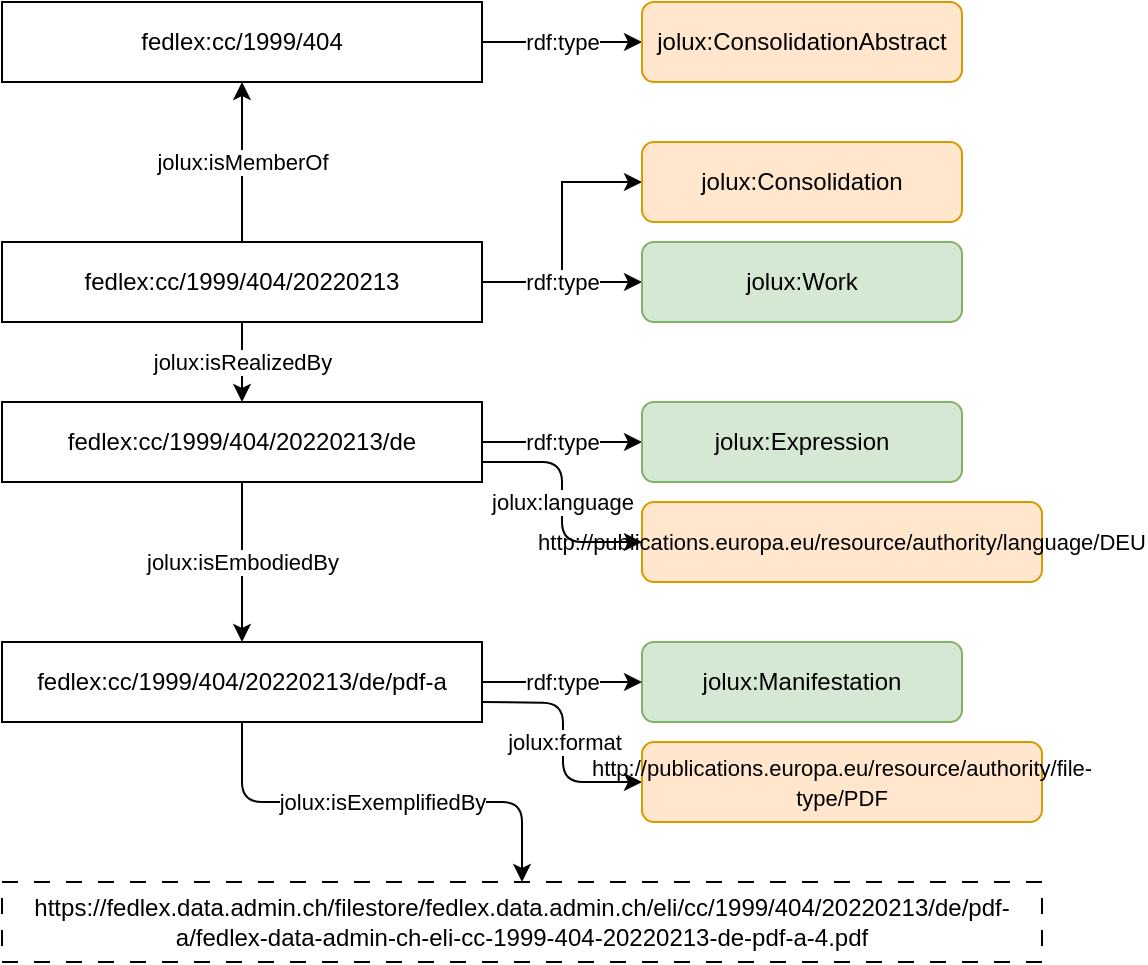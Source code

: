 <mxfile>
    <diagram id="SRrs_ta1pIiSuB_7zpYr" name="Seite-1">
        <mxGraphModel dx="1459" dy="581" grid="1" gridSize="10" guides="1" tooltips="1" connect="1" arrows="1" fold="1" page="1" pageScale="1" pageWidth="827" pageHeight="1169" math="0" shadow="0">
            <root>
                <mxCell id="0"/>
                <mxCell id="1" parent="0"/>
                <mxCell id="4" style="edgeStyle=orthogonalEdgeStyle;html=1;exitX=1;exitY=0.5;exitDx=0;exitDy=0;entryX=0;entryY=0.5;entryDx=0;entryDy=0;" parent="1" source="2" target="3" edge="1">
                    <mxGeometry relative="1" as="geometry"/>
                </mxCell>
                <mxCell id="5" value="&lt;div&gt;rdf:type&lt;/div&gt;" style="edgeLabel;html=1;align=center;verticalAlign=middle;resizable=0;points=[];" parent="4" vertex="1" connectable="0">
                    <mxGeometry relative="1" as="geometry">
                        <mxPoint as="offset"/>
                    </mxGeometry>
                </mxCell>
                <mxCell id="2" value="fedlex:cc/1999/404" style="rounded=0;whiteSpace=wrap;html=1;" parent="1" vertex="1">
                    <mxGeometry x="80" y="160" width="240" height="40" as="geometry"/>
                </mxCell>
                <mxCell id="3" value="jolux:ConsolidationAbstract" style="rounded=1;whiteSpace=wrap;html=1;fillColor=#ffe6cc;strokeColor=#d79b00;" parent="1" vertex="1">
                    <mxGeometry x="400" y="160" width="160" height="40" as="geometry"/>
                </mxCell>
                <mxCell id="8" style="edgeStyle=orthogonalEdgeStyle;html=1;exitX=0.5;exitY=0;exitDx=0;exitDy=0;rounded=0;entryX=0.5;entryY=1;entryDx=0;entryDy=0;" parent="1" source="6" target="2" edge="1">
                    <mxGeometry relative="1" as="geometry">
                        <mxPoint x="260" y="200" as="targetPoint"/>
                    </mxGeometry>
                </mxCell>
                <mxCell id="10" value="jolux:isMemberOf" style="edgeLabel;html=1;align=center;verticalAlign=middle;resizable=0;points=[];" parent="8" vertex="1" connectable="0">
                    <mxGeometry relative="1" as="geometry">
                        <mxPoint as="offset"/>
                    </mxGeometry>
                </mxCell>
                <mxCell id="11" style="edgeStyle=orthogonalEdgeStyle;rounded=0;html=1;exitX=1;exitY=0.5;exitDx=0;exitDy=0;entryX=0;entryY=0.5;entryDx=0;entryDy=0;" parent="1" source="6" target="7" edge="1">
                    <mxGeometry relative="1" as="geometry"/>
                </mxCell>
                <mxCell id="33" value="rdf:type" style="edgeStyle=orthogonalEdgeStyle;html=1;exitX=1;exitY=0.5;exitDx=0;exitDy=0;entryX=0;entryY=0.5;entryDx=0;entryDy=0;" parent="1" source="6" target="32" edge="1">
                    <mxGeometry relative="1" as="geometry"/>
                </mxCell>
                <mxCell id="6" value="fedlex:cc/1999/404/20220213" style="rounded=0;whiteSpace=wrap;html=1;" parent="1" vertex="1">
                    <mxGeometry x="80" y="280" width="240" height="40" as="geometry"/>
                </mxCell>
                <mxCell id="7" value="jolux:Consolidation" style="rounded=1;whiteSpace=wrap;html=1;fillColor=#ffe6cc;strokeColor=#d79b00;" parent="1" vertex="1">
                    <mxGeometry x="400" y="230" width="160" height="40" as="geometry"/>
                </mxCell>
                <mxCell id="16" style="edgeStyle=none;html=1;exitX=1;exitY=0.5;exitDx=0;exitDy=0;entryX=0;entryY=0.5;entryDx=0;entryDy=0;" parent="1" source="13" target="14" edge="1">
                    <mxGeometry relative="1" as="geometry"/>
                </mxCell>
                <mxCell id="17" value="rdf:type" style="edgeLabel;html=1;align=center;verticalAlign=middle;resizable=0;points=[];" parent="16" vertex="1" connectable="0">
                    <mxGeometry relative="1" as="geometry">
                        <mxPoint as="offset"/>
                    </mxGeometry>
                </mxCell>
                <mxCell id="18" style="edgeStyle=none;html=1;exitX=0.5;exitY=1;exitDx=0;exitDy=0;entryX=0.5;entryY=0;entryDx=0;entryDy=0;" parent="1" source="6" target="13" edge="1">
                    <mxGeometry relative="1" as="geometry"/>
                </mxCell>
                <mxCell id="19" value="jolux:isRealizedBy" style="edgeLabel;html=1;align=center;verticalAlign=middle;resizable=0;points=[];" parent="18" vertex="1" connectable="0">
                    <mxGeometry relative="1" as="geometry">
                        <mxPoint as="offset"/>
                    </mxGeometry>
                </mxCell>
                <mxCell id="38" value="jolux:language" style="edgeStyle=orthogonalEdgeStyle;html=1;exitX=1;exitY=0.75;exitDx=0;exitDy=0;entryX=0;entryY=0.5;entryDx=0;entryDy=0;" edge="1" parent="1" source="13" target="37">
                    <mxGeometry relative="1" as="geometry"/>
                </mxCell>
                <mxCell id="13" value="fedlex:cc/1999/404/20220213/de" style="rounded=0;whiteSpace=wrap;html=1;" parent="1" vertex="1">
                    <mxGeometry x="80" y="360" width="240" height="40" as="geometry"/>
                </mxCell>
                <mxCell id="14" value="jolux:Expression" style="rounded=1;whiteSpace=wrap;html=1;fillColor=#d5e8d4;strokeColor=#82b366;" parent="1" vertex="1">
                    <mxGeometry x="400" y="360" width="160" height="40" as="geometry"/>
                </mxCell>
                <mxCell id="31" value="jolux:isExemplifiedBy" style="edgeStyle=orthogonalEdgeStyle;html=1;exitX=0.5;exitY=1;exitDx=0;exitDy=0;entryX=0.5;entryY=0;entryDx=0;entryDy=0;" parent="1" source="21" target="30" edge="1">
                    <mxGeometry relative="1" as="geometry">
                        <mxPoint as="offset"/>
                    </mxGeometry>
                </mxCell>
                <mxCell id="36" value="jolux:format" style="edgeStyle=orthogonalEdgeStyle;html=1;entryX=0;entryY=0.5;entryDx=0;entryDy=0;fontSize=11;" parent="1" target="35" edge="1">
                    <mxGeometry relative="1" as="geometry">
                        <mxPoint x="320" y="510" as="sourcePoint"/>
                    </mxGeometry>
                </mxCell>
                <mxCell id="21" value="fedlex:cc/1999/404/20220213/de/pdf-a" style="rounded=0;whiteSpace=wrap;html=1;" parent="1" vertex="1">
                    <mxGeometry x="80" y="480" width="240" height="40" as="geometry"/>
                </mxCell>
                <mxCell id="22" value="jolux:Manifestation" style="rounded=1;whiteSpace=wrap;html=1;fillColor=#d5e8d4;strokeColor=#82b366;" parent="1" vertex="1">
                    <mxGeometry x="400" y="480" width="160" height="40" as="geometry"/>
                </mxCell>
                <mxCell id="23" style="edgeStyle=none;html=1;exitX=0.5;exitY=1;exitDx=0;exitDy=0;entryX=0.5;entryY=0;entryDx=0;entryDy=0;" parent="1" source="13" target="21" edge="1">
                    <mxGeometry relative="1" as="geometry">
                        <mxPoint x="219.8" y="400" as="sourcePoint"/>
                        <mxPoint x="219.8" y="440" as="targetPoint"/>
                    </mxGeometry>
                </mxCell>
                <mxCell id="24" value="jolux:isEmbodiedBy" style="edgeLabel;html=1;align=center;verticalAlign=middle;resizable=0;points=[];" parent="23" vertex="1" connectable="0">
                    <mxGeometry relative="1" as="geometry">
                        <mxPoint as="offset"/>
                    </mxGeometry>
                </mxCell>
                <mxCell id="28" style="edgeStyle=none;html=1;exitX=1;exitY=0.5;exitDx=0;exitDy=0;entryX=0;entryY=0.5;entryDx=0;entryDy=0;" parent="1" source="21" target="22" edge="1">
                    <mxGeometry relative="1" as="geometry">
                        <mxPoint x="350" y="520" as="sourcePoint"/>
                        <mxPoint x="380" y="520" as="targetPoint"/>
                    </mxGeometry>
                </mxCell>
                <mxCell id="29" value="rdf:type" style="edgeLabel;html=1;align=center;verticalAlign=middle;resizable=0;points=[];" parent="28" vertex="1" connectable="0">
                    <mxGeometry relative="1" as="geometry">
                        <mxPoint as="offset"/>
                    </mxGeometry>
                </mxCell>
                <mxCell id="30" value="&lt;span style=&quot;&quot;&gt;https://fedlex.data.admin.ch/filestore/fedlex.data.admin.ch/eli/cc/1999/404/20220213/de/pdf-a/fedlex-data-admin-ch-eli-cc-1999-404-20220213-de-pdf-a-4.pdf&lt;br&gt; &lt;/span&gt;" style="rounded=0;whiteSpace=wrap;html=1;dashed=1;dashPattern=8 8;" parent="1" vertex="1">
                    <mxGeometry x="80" y="600" width="520" height="40" as="geometry"/>
                </mxCell>
                <mxCell id="32" value="jolux:Work" style="rounded=1;whiteSpace=wrap;html=1;fillColor=#d5e8d4;strokeColor=#82b366;" parent="1" vertex="1">
                    <mxGeometry x="400" y="280" width="160" height="40" as="geometry"/>
                </mxCell>
                <mxCell id="35" value="&lt;font style=&quot;font-size: 10px;&quot;&gt;&lt;span style=&quot;&quot;&gt;&lt;font style=&quot;font-size: 10px;&quot;&gt;&lt;font style=&quot;font-size: 11px;&quot;&gt;http://publications.europa.eu/resource/authority/file-type/PDF &lt;/font&gt;&lt;/font&gt;&lt;/span&gt;&lt;/font&gt;" style="rounded=1;whiteSpace=wrap;html=1;fillColor=#ffe6cc;strokeColor=#d79b00;" parent="1" vertex="1">
                    <mxGeometry x="400" y="530" width="200" height="40" as="geometry"/>
                </mxCell>
                <mxCell id="37" value="&lt;font style=&quot;font-size: 12px;&quot;&gt;&lt;font style=&quot;font-size: 11px;&quot;&gt;http://publications.europa.eu/resource/authority/language/DEU&lt;/font&gt;&lt;/font&gt;" style="rounded=1;whiteSpace=wrap;html=1;fillColor=#ffe6cc;strokeColor=#d79b00;" vertex="1" parent="1">
                    <mxGeometry x="400" y="410" width="200" height="40" as="geometry"/>
                </mxCell>
            </root>
        </mxGraphModel>
    </diagram>
</mxfile>